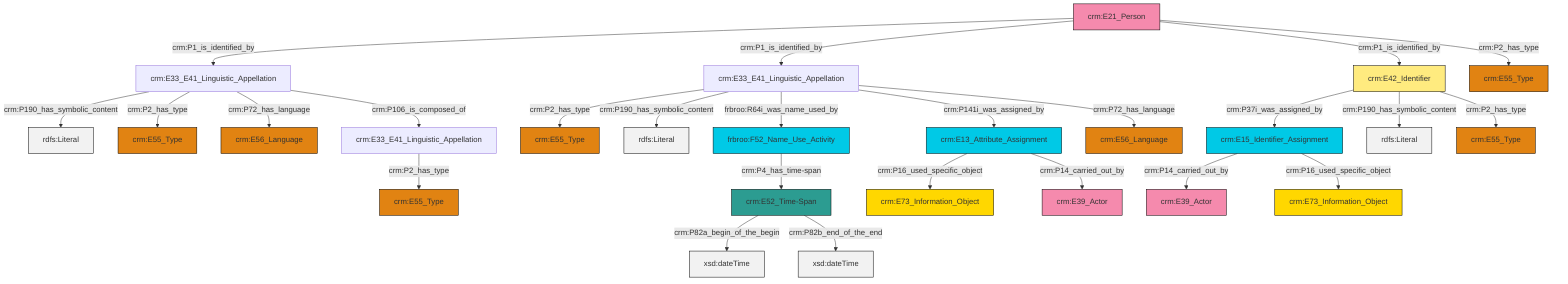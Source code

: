 graph TD
classDef Literal fill:#f2f2f2,stroke:#000000;
classDef CRM_Entity fill:#FFFFFF,stroke:#000000;
classDef Temporal_Entity fill:#00C9E6, stroke:#000000;
classDef Type fill:#E18312, stroke:#000000;
classDef Time-Span fill:#2C9C91, stroke:#000000;
classDef Appellation fill:#FFEB7F, stroke:#000000;
classDef Place fill:#008836, stroke:#000000;
classDef Persistent_Item fill:#B266B2, stroke:#000000;
classDef Conceptual_Object fill:#FFD700, stroke:#000000;
classDef Physical_Thing fill:#D2B48C, stroke:#000000;
classDef Actor fill:#f58aad, stroke:#000000;
classDef PC_Classes fill:#4ce600, stroke:#000000;
classDef Multi fill:#cccccc,stroke:#000000;

0["crm:E42_Identifier"]:::Appellation -->|crm:P37i_was_assigned_by| 1["crm:E15_Identifier_Assignment"]:::Temporal_Entity
1["crm:E15_Identifier_Assignment"]:::Temporal_Entity -->|crm:P14_carried_out_by| 4["crm:E39_Actor"]:::Actor
7["crm:E52_Time-Span"]:::Time-Span -->|crm:P82a_begin_of_the_begin| 8[xsd:dateTime]:::Literal
11["crm:E33_E41_Linguistic_Appellation"]:::Default -->|crm:P2_has_type| 12["crm:E55_Type"]:::Type
2["crm:E33_E41_Linguistic_Appellation"]:::Default -->|crm:P190_has_symbolic_content| 13[rdfs:Literal]:::Literal
0["crm:E42_Identifier"]:::Appellation -->|crm:P190_has_symbolic_content| 16[rdfs:Literal]:::Literal
0["crm:E42_Identifier"]:::Appellation -->|crm:P2_has_type| 19["crm:E55_Type"]:::Type
20["crm:E21_Person"]:::Actor -->|crm:P1_is_identified_by| 2["crm:E33_E41_Linguistic_Appellation"]:::Default
21["crm:E33_E41_Linguistic_Appellation"]:::Default -->|crm:P2_has_type| 22["crm:E55_Type"]:::Type
2["crm:E33_E41_Linguistic_Appellation"]:::Default -->|crm:P2_has_type| 14["crm:E55_Type"]:::Type
11["crm:E33_E41_Linguistic_Appellation"]:::Default -->|crm:P190_has_symbolic_content| 25[rdfs:Literal]:::Literal
11["crm:E33_E41_Linguistic_Appellation"]:::Default -->|frbroo:R64i_was_name_used_by| 30["frbroo:F52_Name_Use_Activity"]:::Temporal_Entity
7["crm:E52_Time-Span"]:::Time-Span -->|crm:P82b_end_of_the_end| 31[xsd:dateTime]:::Literal
20["crm:E21_Person"]:::Actor -->|crm:P1_is_identified_by| 11["crm:E33_E41_Linguistic_Appellation"]:::Default
17["crm:E13_Attribute_Assignment"]:::Temporal_Entity -->|crm:P16_used_specific_object| 9["crm:E73_Information_Object"]:::Conceptual_Object
30["frbroo:F52_Name_Use_Activity"]:::Temporal_Entity -->|crm:P4_has_time-span| 7["crm:E52_Time-Span"]:::Time-Span
17["crm:E13_Attribute_Assignment"]:::Temporal_Entity -->|crm:P14_carried_out_by| 33["crm:E39_Actor"]:::Actor
20["crm:E21_Person"]:::Actor -->|crm:P1_is_identified_by| 0["crm:E42_Identifier"]:::Appellation
20["crm:E21_Person"]:::Actor -->|crm:P2_has_type| 5["crm:E55_Type"]:::Type
11["crm:E33_E41_Linguistic_Appellation"]:::Default -->|crm:P141i_was_assigned_by| 17["crm:E13_Attribute_Assignment"]:::Temporal_Entity
2["crm:E33_E41_Linguistic_Appellation"]:::Default -->|crm:P72_has_language| 34["crm:E56_Language"]:::Type
11["crm:E33_E41_Linguistic_Appellation"]:::Default -->|crm:P72_has_language| 28["crm:E56_Language"]:::Type
1["crm:E15_Identifier_Assignment"]:::Temporal_Entity -->|crm:P16_used_specific_object| 23["crm:E73_Information_Object"]:::Conceptual_Object
2["crm:E33_E41_Linguistic_Appellation"]:::Default -->|crm:P106_is_composed_of| 21["crm:E33_E41_Linguistic_Appellation"]:::Default